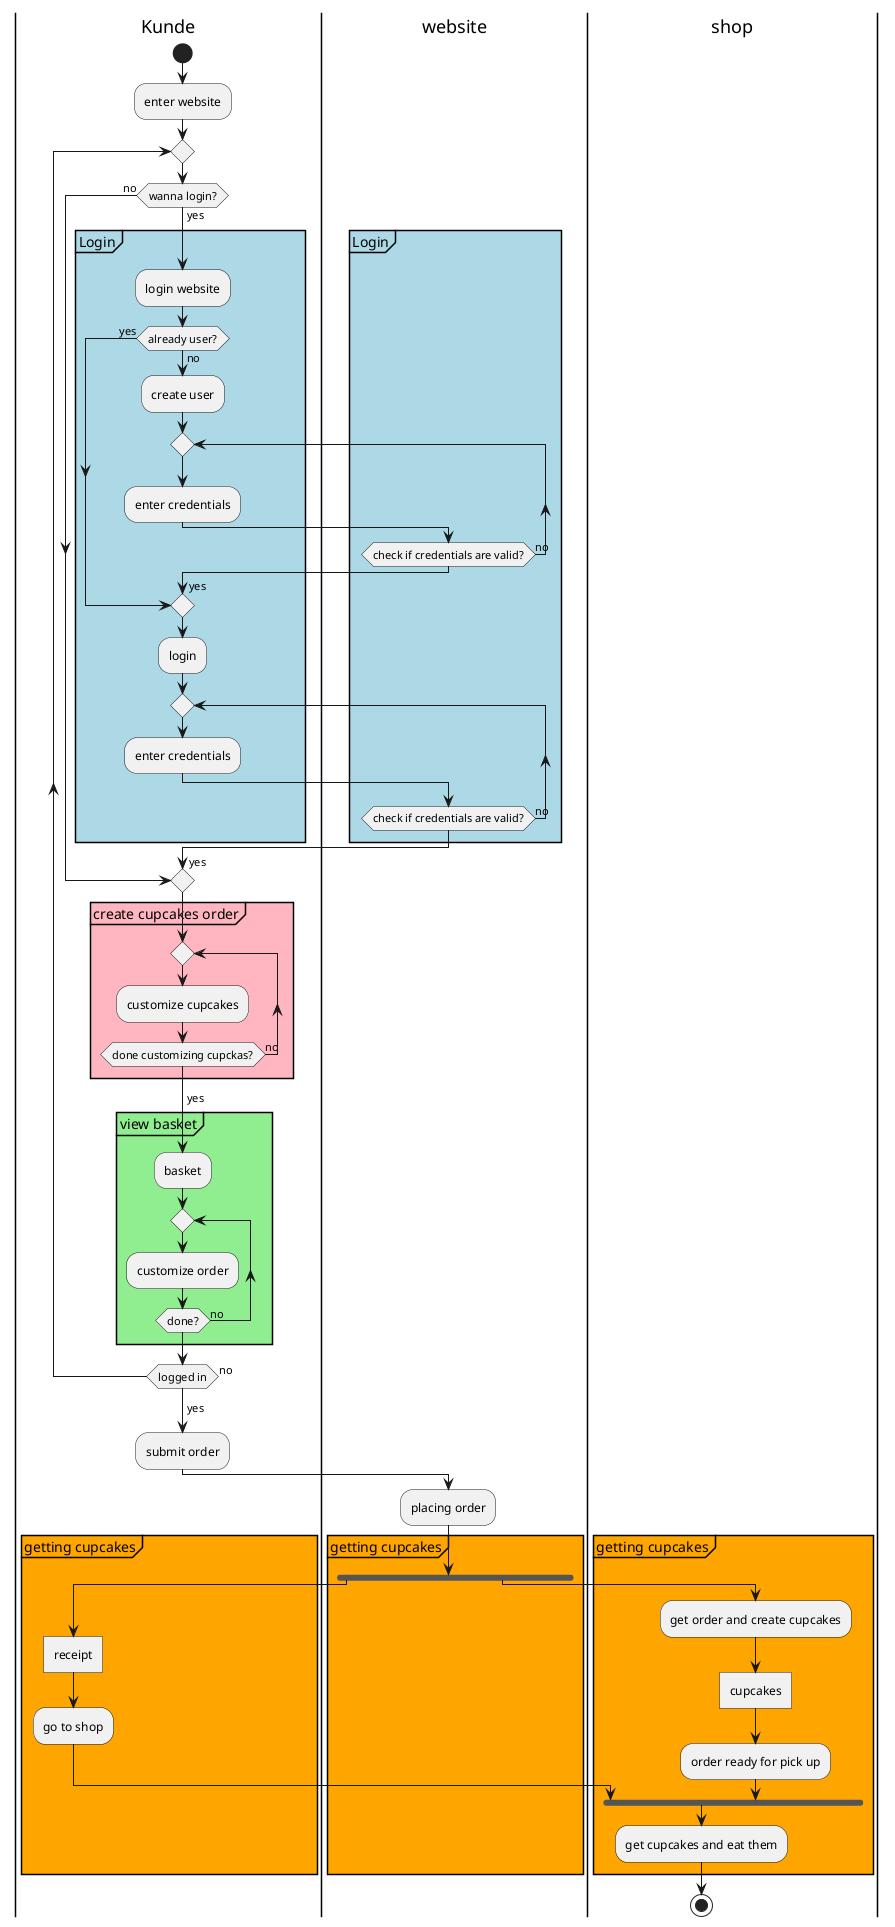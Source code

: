 @startuml
'https://plantuml.com/activity-diagram-beta
|Kunde|
start
:enter website;
repeat
if(wanna login?) then(no);
else (yes)
partition #lightBlue Login {
:login website;
if(already user?) then(yes);
else (no)
:create user;
repeat
:enter credentials;
|website|
repeat while (check if credentials are valid?) is (no)
-> yes;
|Kunde|
end if;
:login;
repeat
:enter credentials;
|website|
repeat while (check if credentials are valid?) is (no)
-> yes;
}
end if;
|Kunde|
partition #lightPink create cupcakes order {
repeat
:customize cupcakes;
repeat while (done customizing cupckas?) is (no)
->yes;
}
partition #lightGreen view basket {
:basket;
repeat
|Kunde|
:customize order;
repeat while (done?) is (no)
}
repeat while(logged in) is (no)
-> yes;
|Kunde|
:submit order;
|website|
:placing order;
partition #Orange getting cupcakes {
fork
|Kunde|
:receipt]
:go to shop;
fork again;
|shop|
:get order and create cupcakes;
:cupcakes]
:order ready for pick up;
|Kunde|
|shop|
end fork;
:get cupcakes and eat them;
}
stop
@enduml